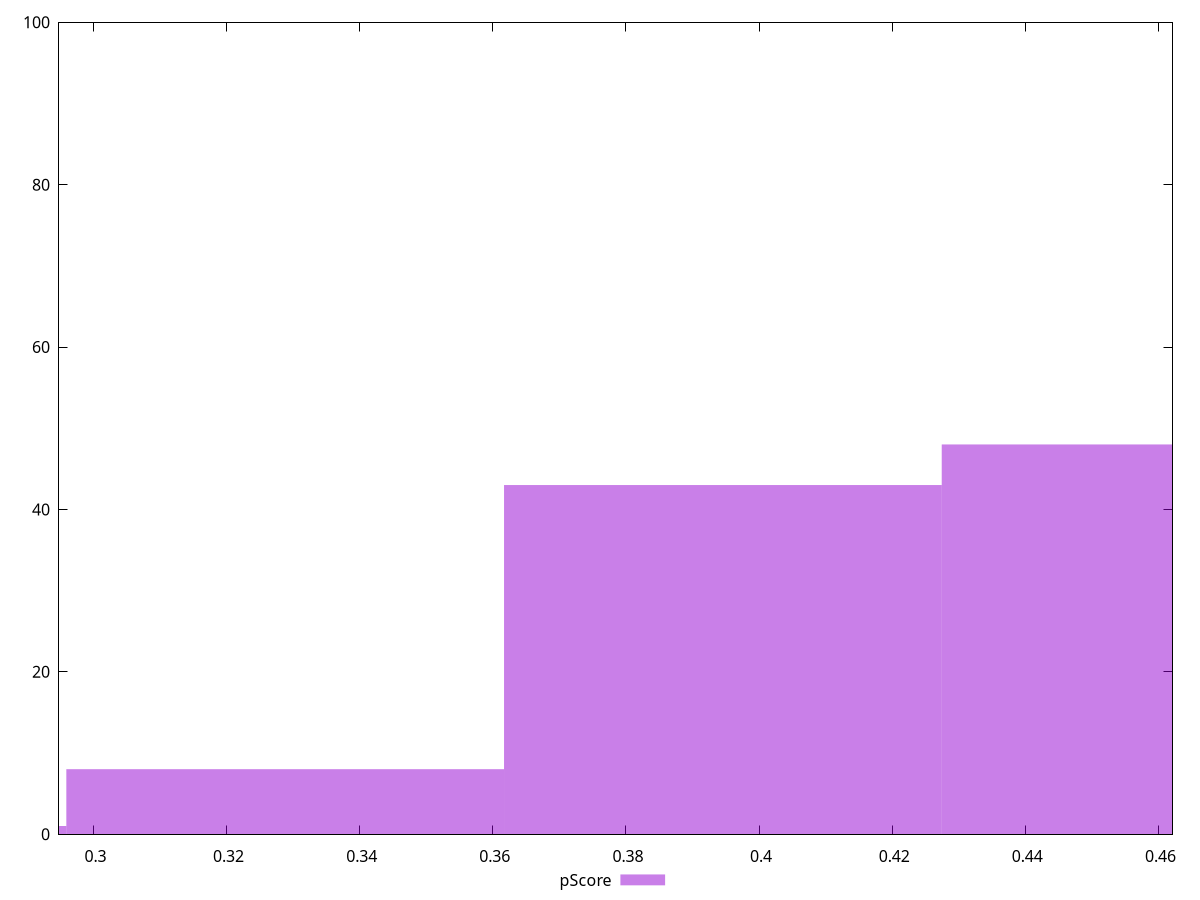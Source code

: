 reset

$pScore <<EOF
0.32880524344209117 8
0.39456629213050937 43
0.46032734081892757 48
0.2630441947536729 1
EOF

set key outside below
set boxwidth 0.06576104868841823
set xrange [0.2948235294117647:0.4621176470588235]
set yrange [0:100]
set trange [0:100]
set style fill transparent solid 0.5 noborder
set terminal svg size 640, 490 enhanced background rgb 'white'
set output "report_00013_2021-02-09T12-04-24.940Z/render-blocking-resources/samples/pages+cached/pScore/histogram.svg"

plot $pScore title "pScore" with boxes

reset
